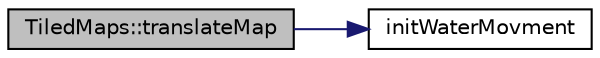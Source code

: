 digraph "TiledMaps::translateMap"
{
 // LATEX_PDF_SIZE
  edge [fontname="Helvetica",fontsize="10",labelfontname="Helvetica",labelfontsize="10"];
  node [fontname="Helvetica",fontsize="10",shape=record];
  rankdir="LR";
  Node1 [label="TiledMaps::translateMap",height=0.2,width=0.4,color="black", fillcolor="grey75", style="filled", fontcolor="black",tooltip=" "];
  Node1 -> Node2 [color="midnightblue",fontsize="10",style="solid",fontname="Helvetica"];
  Node2 [label="initWaterMovment",height=0.2,width=0.4,color="black", fillcolor="white", style="filled",URL="$_tiled_maps_8cpp.html#a3aa7d3bebbff6035c6d4100e6d7aec26",tooltip=" "];
}
